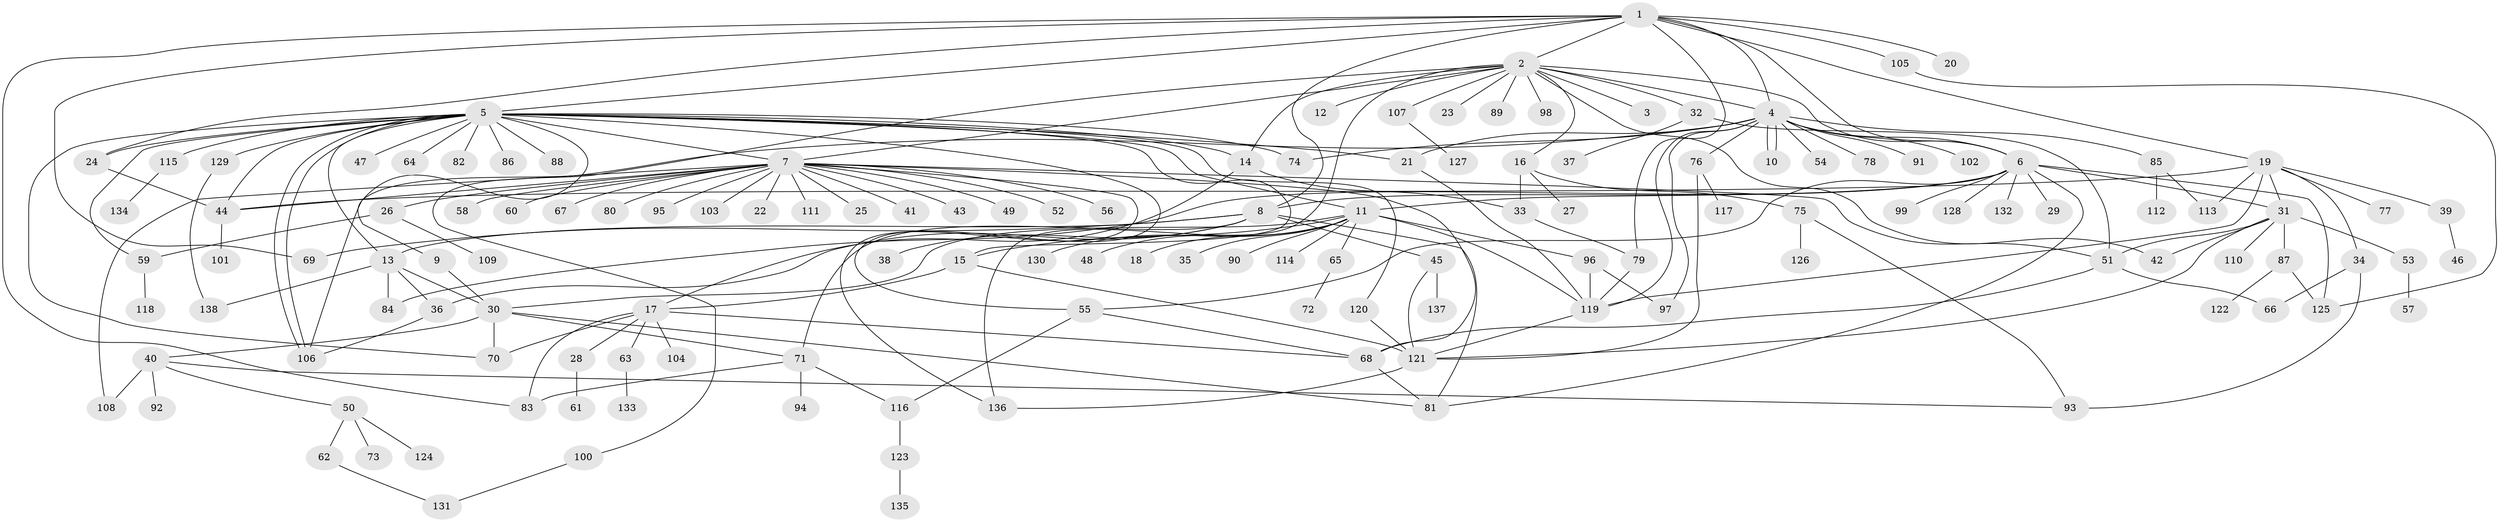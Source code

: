 // coarse degree distribution, {12: 0.017857142857142856, 15: 0.008928571428571428, 1: 0.5, 18: 0.008928571428571428, 24: 0.008928571428571428, 13: 0.008928571428571428, 21: 0.008928571428571428, 9: 0.008928571428571428, 2: 0.19642857142857142, 5: 0.05357142857142857, 4: 0.03571428571428571, 7: 0.026785714285714284, 8: 0.017857142857142856, 3: 0.08928571428571429, 11: 0.008928571428571428}
// Generated by graph-tools (version 1.1) at 2025/41/03/06/25 10:41:51]
// undirected, 138 vertices, 204 edges
graph export_dot {
graph [start="1"]
  node [color=gray90,style=filled];
  1;
  2;
  3;
  4;
  5;
  6;
  7;
  8;
  9;
  10;
  11;
  12;
  13;
  14;
  15;
  16;
  17;
  18;
  19;
  20;
  21;
  22;
  23;
  24;
  25;
  26;
  27;
  28;
  29;
  30;
  31;
  32;
  33;
  34;
  35;
  36;
  37;
  38;
  39;
  40;
  41;
  42;
  43;
  44;
  45;
  46;
  47;
  48;
  49;
  50;
  51;
  52;
  53;
  54;
  55;
  56;
  57;
  58;
  59;
  60;
  61;
  62;
  63;
  64;
  65;
  66;
  67;
  68;
  69;
  70;
  71;
  72;
  73;
  74;
  75;
  76;
  77;
  78;
  79;
  80;
  81;
  82;
  83;
  84;
  85;
  86;
  87;
  88;
  89;
  90;
  91;
  92;
  93;
  94;
  95;
  96;
  97;
  98;
  99;
  100;
  101;
  102;
  103;
  104;
  105;
  106;
  107;
  108;
  109;
  110;
  111;
  112;
  113;
  114;
  115;
  116;
  117;
  118;
  119;
  120;
  121;
  122;
  123;
  124;
  125;
  126;
  127;
  128;
  129;
  130;
  131;
  132;
  133;
  134;
  135;
  136;
  137;
  138;
  1 -- 2;
  1 -- 4;
  1 -- 5;
  1 -- 6;
  1 -- 8;
  1 -- 19;
  1 -- 20;
  1 -- 24;
  1 -- 69;
  1 -- 79;
  1 -- 83;
  1 -- 105;
  2 -- 3;
  2 -- 4;
  2 -- 6;
  2 -- 7;
  2 -- 12;
  2 -- 14;
  2 -- 16;
  2 -- 23;
  2 -- 32;
  2 -- 42;
  2 -- 89;
  2 -- 98;
  2 -- 100;
  2 -- 107;
  2 -- 136;
  4 -- 6;
  4 -- 10;
  4 -- 10;
  4 -- 21;
  4 -- 54;
  4 -- 74;
  4 -- 76;
  4 -- 78;
  4 -- 85;
  4 -- 91;
  4 -- 97;
  4 -- 102;
  4 -- 106;
  4 -- 119;
  5 -- 7;
  5 -- 9;
  5 -- 11;
  5 -- 13;
  5 -- 14;
  5 -- 15;
  5 -- 21;
  5 -- 24;
  5 -- 44;
  5 -- 47;
  5 -- 55;
  5 -- 59;
  5 -- 64;
  5 -- 70;
  5 -- 74;
  5 -- 82;
  5 -- 86;
  5 -- 88;
  5 -- 106;
  5 -- 106;
  5 -- 115;
  5 -- 120;
  5 -- 129;
  6 -- 8;
  6 -- 11;
  6 -- 29;
  6 -- 31;
  6 -- 55;
  6 -- 81;
  6 -- 84;
  6 -- 99;
  6 -- 125;
  6 -- 128;
  6 -- 132;
  7 -- 22;
  7 -- 25;
  7 -- 26;
  7 -- 41;
  7 -- 43;
  7 -- 44;
  7 -- 49;
  7 -- 51;
  7 -- 52;
  7 -- 56;
  7 -- 58;
  7 -- 60;
  7 -- 67;
  7 -- 68;
  7 -- 80;
  7 -- 95;
  7 -- 103;
  7 -- 108;
  7 -- 111;
  7 -- 136;
  8 -- 13;
  8 -- 36;
  8 -- 38;
  8 -- 45;
  8 -- 69;
  8 -- 71;
  8 -- 81;
  9 -- 30;
  11 -- 15;
  11 -- 18;
  11 -- 30;
  11 -- 35;
  11 -- 48;
  11 -- 65;
  11 -- 90;
  11 -- 96;
  11 -- 114;
  11 -- 119;
  11 -- 130;
  13 -- 30;
  13 -- 36;
  13 -- 84;
  13 -- 138;
  14 -- 17;
  14 -- 33;
  15 -- 17;
  15 -- 121;
  16 -- 27;
  16 -- 33;
  16 -- 75;
  17 -- 28;
  17 -- 63;
  17 -- 68;
  17 -- 70;
  17 -- 83;
  17 -- 104;
  19 -- 31;
  19 -- 34;
  19 -- 39;
  19 -- 44;
  19 -- 77;
  19 -- 113;
  19 -- 119;
  21 -- 119;
  24 -- 44;
  26 -- 59;
  26 -- 109;
  28 -- 61;
  30 -- 40;
  30 -- 70;
  30 -- 71;
  30 -- 81;
  31 -- 42;
  31 -- 51;
  31 -- 53;
  31 -- 87;
  31 -- 110;
  31 -- 121;
  32 -- 37;
  32 -- 51;
  33 -- 79;
  34 -- 66;
  34 -- 93;
  36 -- 106;
  39 -- 46;
  40 -- 50;
  40 -- 92;
  40 -- 93;
  40 -- 108;
  44 -- 101;
  45 -- 121;
  45 -- 137;
  50 -- 62;
  50 -- 73;
  50 -- 124;
  51 -- 66;
  51 -- 68;
  53 -- 57;
  55 -- 68;
  55 -- 116;
  59 -- 118;
  62 -- 131;
  63 -- 133;
  65 -- 72;
  68 -- 81;
  71 -- 83;
  71 -- 94;
  71 -- 116;
  75 -- 93;
  75 -- 126;
  76 -- 117;
  76 -- 121;
  79 -- 119;
  85 -- 112;
  85 -- 113;
  87 -- 122;
  87 -- 125;
  96 -- 97;
  96 -- 119;
  100 -- 131;
  105 -- 125;
  107 -- 127;
  115 -- 134;
  116 -- 123;
  119 -- 121;
  120 -- 121;
  121 -- 136;
  123 -- 135;
  129 -- 138;
}
